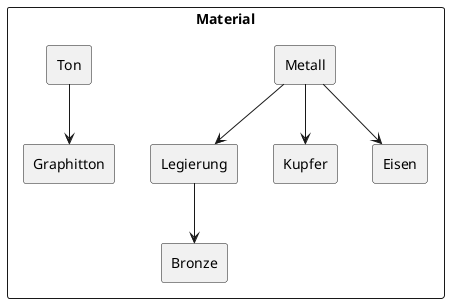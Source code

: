 @startuml
rectangle **Material** {
    rectangle Metall
    rectangle Legierung
    rectangle Bronze
    rectangle Kupfer
    rectangle Eisen
    rectangle Ton
    rectangle Graphitton
    Metall --> Legierung
    Metall --> Kupfer
    Metall --> Eisen
    Legierung --> Bronze
    Ton --> Graphitton
}
@enduml
